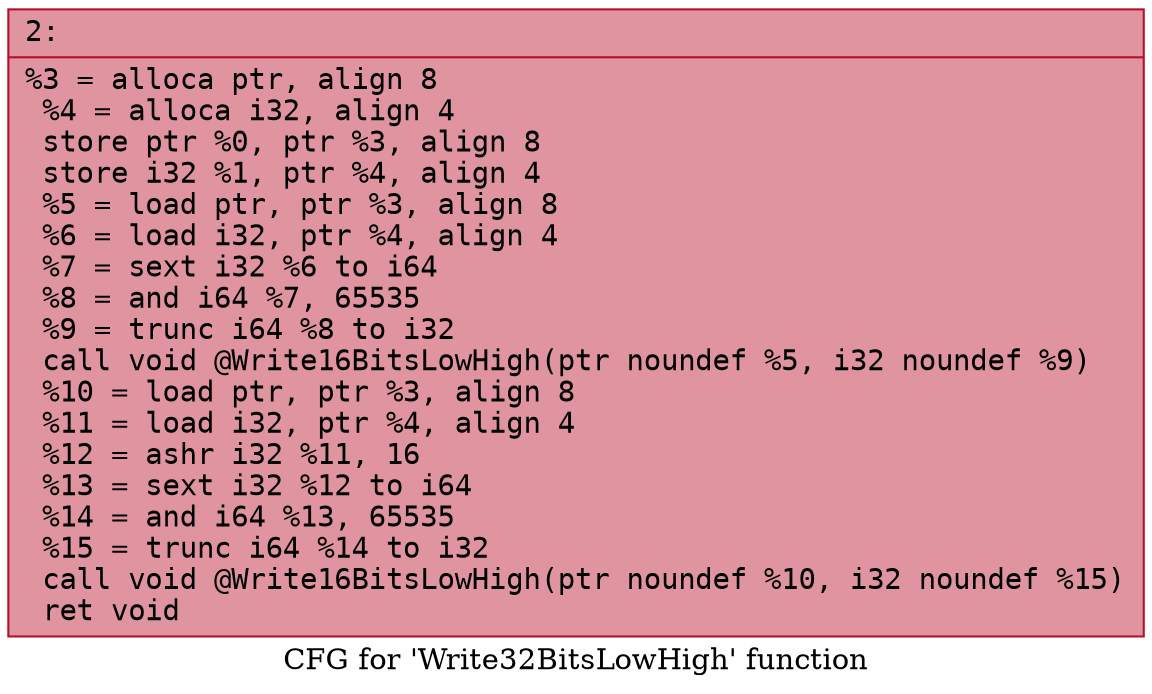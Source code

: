 digraph "CFG for 'Write32BitsLowHigh' function" {
	label="CFG for 'Write32BitsLowHigh' function";

	Node0x600003e0aa80 [shape=record,color="#b70d28ff", style=filled, fillcolor="#b70d2870" fontname="Courier",label="{2:\l|  %3 = alloca ptr, align 8\l  %4 = alloca i32, align 4\l  store ptr %0, ptr %3, align 8\l  store i32 %1, ptr %4, align 4\l  %5 = load ptr, ptr %3, align 8\l  %6 = load i32, ptr %4, align 4\l  %7 = sext i32 %6 to i64\l  %8 = and i64 %7, 65535\l  %9 = trunc i64 %8 to i32\l  call void @Write16BitsLowHigh(ptr noundef %5, i32 noundef %9)\l  %10 = load ptr, ptr %3, align 8\l  %11 = load i32, ptr %4, align 4\l  %12 = ashr i32 %11, 16\l  %13 = sext i32 %12 to i64\l  %14 = and i64 %13, 65535\l  %15 = trunc i64 %14 to i32\l  call void @Write16BitsLowHigh(ptr noundef %10, i32 noundef %15)\l  ret void\l}"];
}

